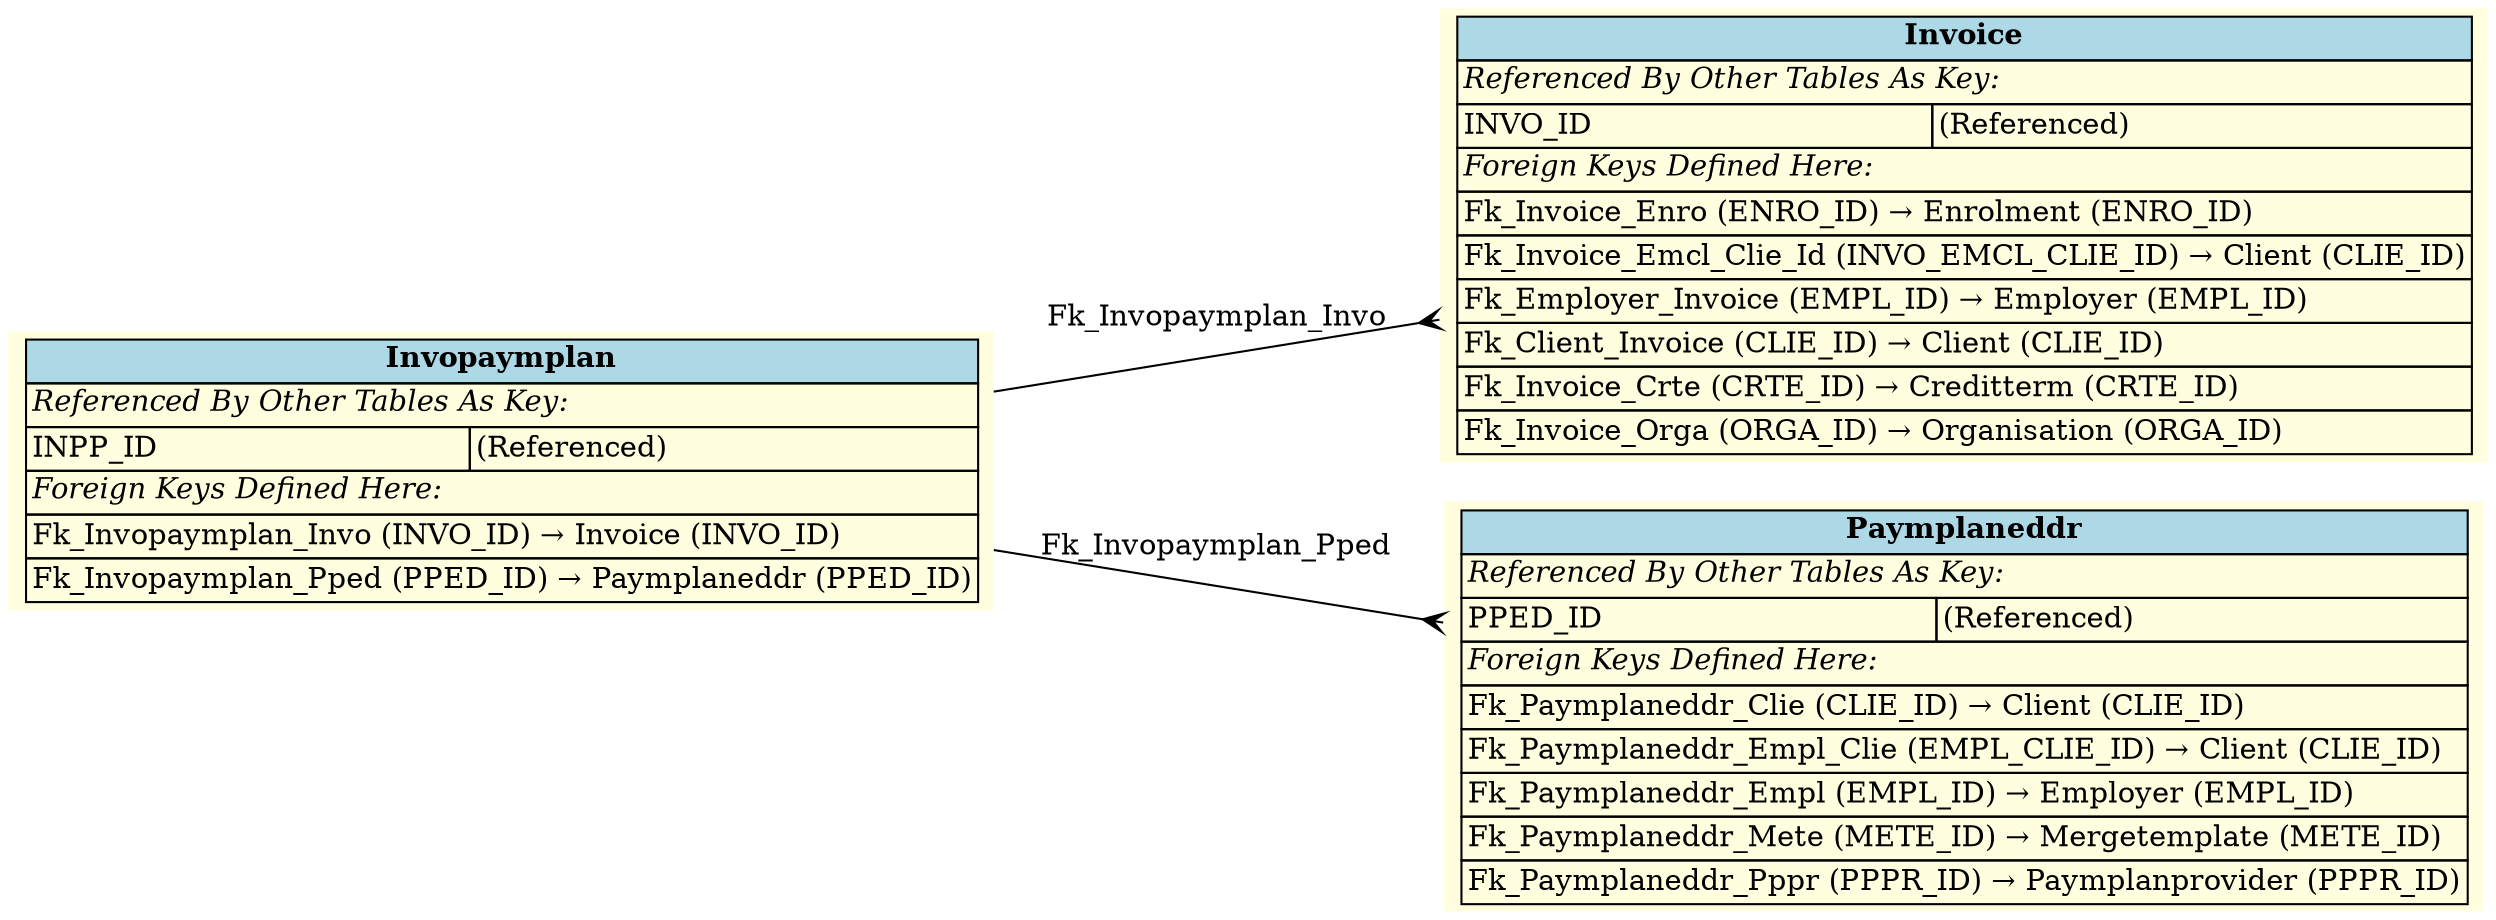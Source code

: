 digraph ERD {
  rankdir=LR;
  node [shape=plaintext, style=filled, fillcolor=lightyellow];
  edge [arrowhead=crow, arrowtail=none, dir=both, labelfontsize=10];

  "Invopaymplan" [
    label=<
    <TABLE BORDER="0" CELLBORDER="1" CELLSPACING="0" BGCOLOR="lightyellow">
      <TR><TD COLSPAN="2" BGCOLOR="lightblue"><B>Invopaymplan</B></TD></TR>
      <TR><TD COLSPAN="2" ALIGN="LEFT"><I>Referenced By Other Tables As Key:</I></TD></TR>
      <TR><TD ALIGN="LEFT">INPP_ID</TD><TD ALIGN="LEFT">(Referenced)</TD></TR>
      <TR><TD COLSPAN="2" ALIGN="LEFT"><I>Foreign Keys Defined Here:</I></TD></TR>
      <TR><TD ALIGN="LEFT" COLSPAN="2">Fk_Invopaymplan_Invo (INVO_ID) &rarr; Invoice (INVO_ID)</TD></TR>
      <TR><TD ALIGN="LEFT" COLSPAN="2">Fk_Invopaymplan_Pped (PPED_ID) &rarr; Paymplaneddr (PPED_ID)</TD></TR>
    </TABLE>
    >
  ];

  "Invoice" [
    label=<
    <TABLE BORDER="0" CELLBORDER="1" CELLSPACING="0" BGCOLOR="lightyellow">
      <TR><TD COLSPAN="2" BGCOLOR="lightblue"><B>Invoice</B></TD></TR>
      <TR><TD COLSPAN="2" ALIGN="LEFT"><I>Referenced By Other Tables As Key:</I></TD></TR>
      <TR><TD ALIGN="LEFT">INVO_ID</TD><TD ALIGN="LEFT">(Referenced)</TD></TR>
      <TR><TD COLSPAN="2" ALIGN="LEFT"><I>Foreign Keys Defined Here:</I></TD></TR>
      <TR><TD ALIGN="LEFT" COLSPAN="2">Fk_Invoice_Enro (ENRO_ID) &rarr; Enrolment (ENRO_ID)</TD></TR>
      <TR><TD ALIGN="LEFT" COLSPAN="2">Fk_Invoice_Emcl_Clie_Id (INVO_EMCL_CLIE_ID) &rarr; Client (CLIE_ID)</TD></TR>
      <TR><TD ALIGN="LEFT" COLSPAN="2">Fk_Employer_Invoice (EMPL_ID) &rarr; Employer (EMPL_ID)</TD></TR>
      <TR><TD ALIGN="LEFT" COLSPAN="2">Fk_Client_Invoice (CLIE_ID) &rarr; Client (CLIE_ID)</TD></TR>
      <TR><TD ALIGN="LEFT" COLSPAN="2">Fk_Invoice_Crte (CRTE_ID) &rarr; Creditterm (CRTE_ID)</TD></TR>
      <TR><TD ALIGN="LEFT" COLSPAN="2">Fk_Invoice_Orga (ORGA_ID) &rarr; Organisation (ORGA_ID)</TD></TR>
    </TABLE>
    >
  ];

  "Paymplaneddr" [
    label=<
    <TABLE BORDER="0" CELLBORDER="1" CELLSPACING="0" BGCOLOR="lightyellow">
      <TR><TD COLSPAN="2" BGCOLOR="lightblue"><B>Paymplaneddr</B></TD></TR>
      <TR><TD COLSPAN="2" ALIGN="LEFT"><I>Referenced By Other Tables As Key:</I></TD></TR>
      <TR><TD ALIGN="LEFT">PPED_ID</TD><TD ALIGN="LEFT">(Referenced)</TD></TR>
      <TR><TD COLSPAN="2" ALIGN="LEFT"><I>Foreign Keys Defined Here:</I></TD></TR>
      <TR><TD ALIGN="LEFT" COLSPAN="2">Fk_Paymplaneddr_Clie (CLIE_ID) &rarr; Client (CLIE_ID)</TD></TR>
      <TR><TD ALIGN="LEFT" COLSPAN="2">Fk_Paymplaneddr_Empl_Clie (EMPL_CLIE_ID) &rarr; Client (CLIE_ID)</TD></TR>
      <TR><TD ALIGN="LEFT" COLSPAN="2">Fk_Paymplaneddr_Empl (EMPL_ID) &rarr; Employer (EMPL_ID)</TD></TR>
      <TR><TD ALIGN="LEFT" COLSPAN="2">Fk_Paymplaneddr_Mete (METE_ID) &rarr; Mergetemplate (METE_ID)</TD></TR>
      <TR><TD ALIGN="LEFT" COLSPAN="2">Fk_Paymplaneddr_Pppr (PPPR_ID) &rarr; Paymplanprovider (PPPR_ID)</TD></TR>
    </TABLE>
    >
  ];

  "Invopaymplan" -> "Invoice" [label=" Fk_Invopaymplan_Invo "];
  "Invopaymplan" -> "Paymplaneddr" [label=" Fk_Invopaymplan_Pped "];
}
